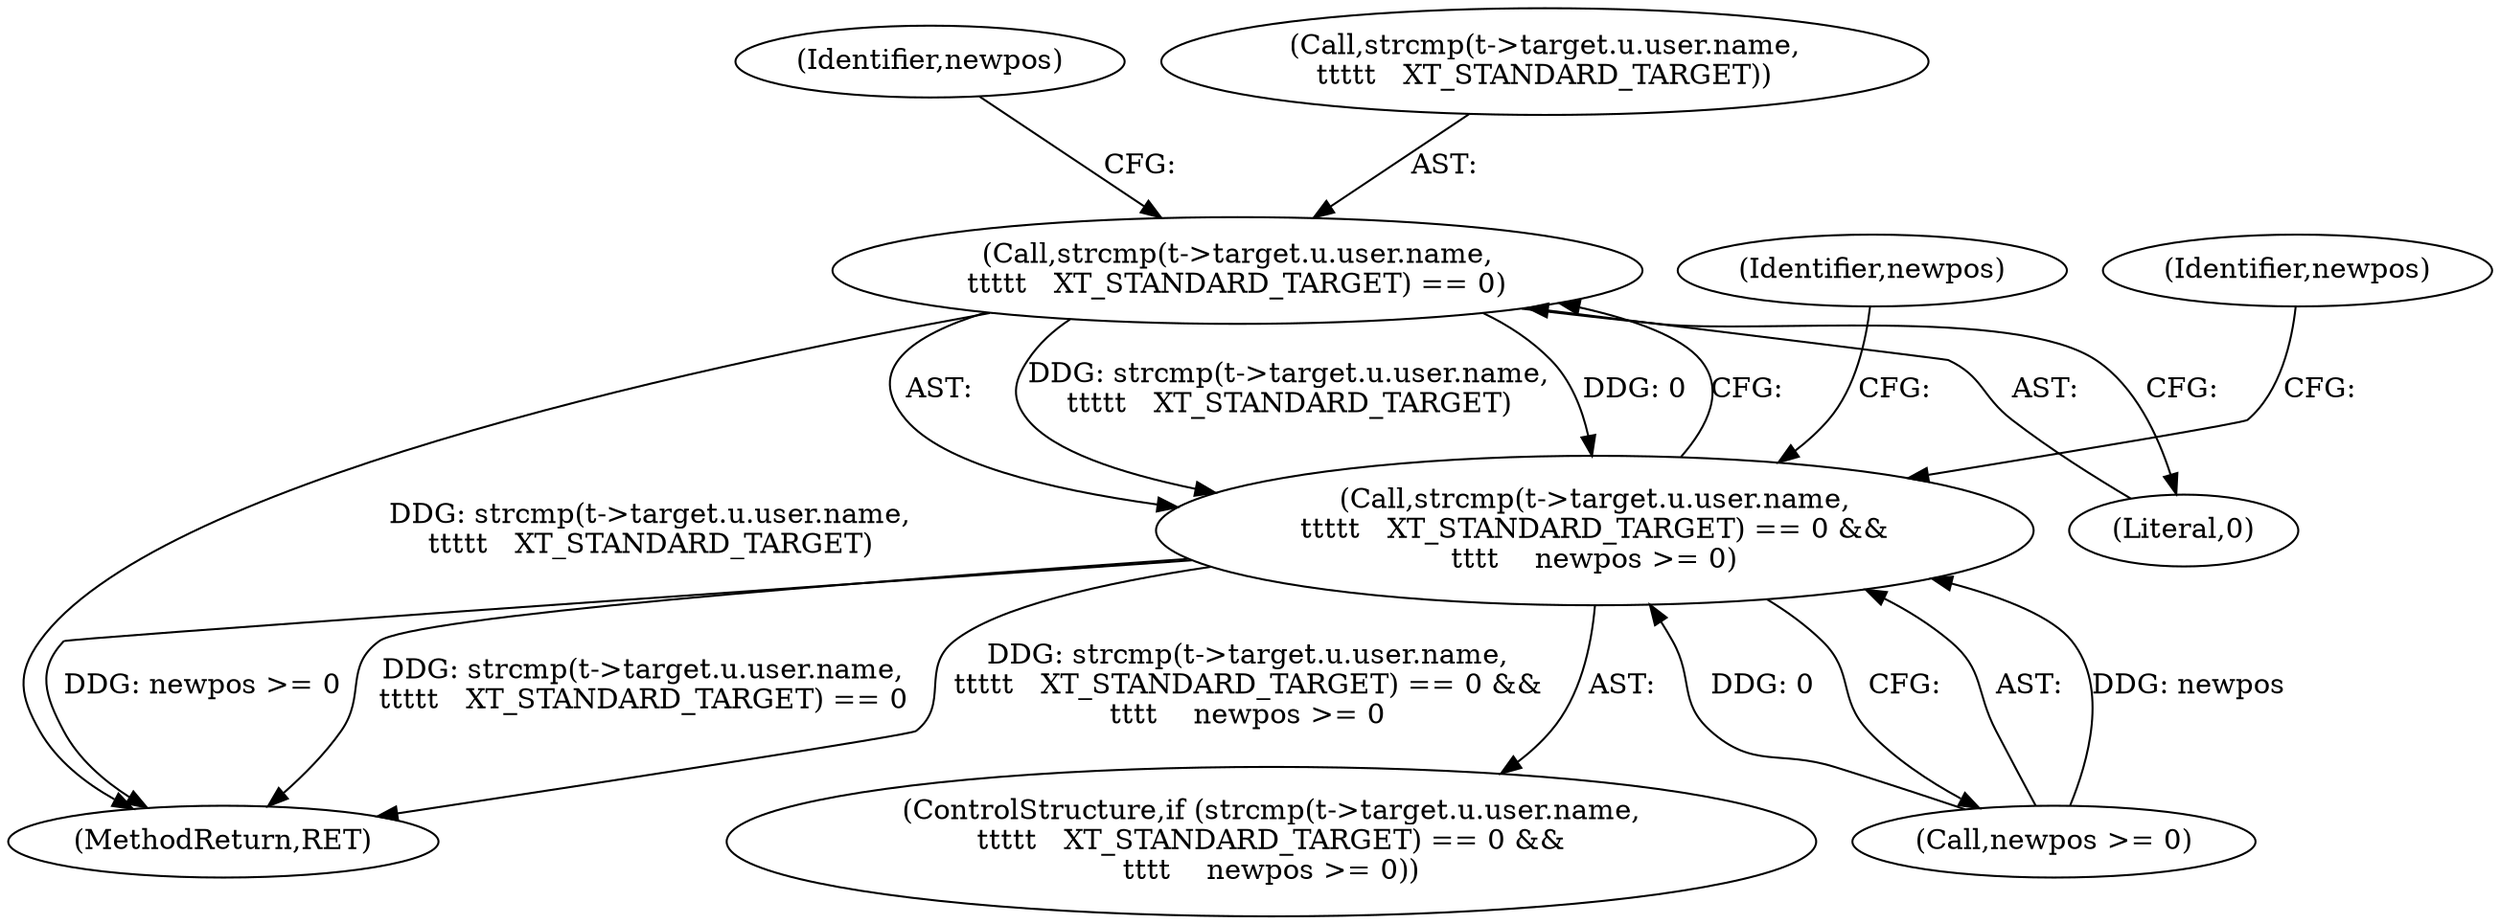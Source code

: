 digraph "0_linux_54d83fc74aa9ec72794373cb47432c5f7fb1a309_6@API" {
"1000354" [label="(Call,strcmp(t->target.u.user.name,\n\t\t\t\t\t   XT_STANDARD_TARGET) == 0)"];
"1000353" [label="(Call,strcmp(t->target.u.user.name,\n\t\t\t\t\t   XT_STANDARD_TARGET) == 0 &&\n\t\t\t\t    newpos >= 0)"];
"1000393" [label="(Identifier,newpos)"];
"1000368" [label="(Identifier,newpos)"];
"1000422" [label="(MethodReturn,RET)"];
"1000353" [label="(Call,strcmp(t->target.u.user.name,\n\t\t\t\t\t   XT_STANDARD_TARGET) == 0 &&\n\t\t\t\t    newpos >= 0)"];
"1000352" [label="(ControlStructure,if (strcmp(t->target.u.user.name,\n\t\t\t\t\t   XT_STANDARD_TARGET) == 0 &&\n\t\t\t\t    newpos >= 0))"];
"1000355" [label="(Call,strcmp(t->target.u.user.name,\n\t\t\t\t\t   XT_STANDARD_TARGET))"];
"1000366" [label="(Literal,0)"];
"1000367" [label="(Call,newpos >= 0)"];
"1000373" [label="(Identifier,newpos)"];
"1000354" [label="(Call,strcmp(t->target.u.user.name,\n\t\t\t\t\t   XT_STANDARD_TARGET) == 0)"];
"1000354" -> "1000353"  [label="AST: "];
"1000354" -> "1000366"  [label="CFG: "];
"1000355" -> "1000354"  [label="AST: "];
"1000366" -> "1000354"  [label="AST: "];
"1000368" -> "1000354"  [label="CFG: "];
"1000353" -> "1000354"  [label="CFG: "];
"1000354" -> "1000422"  [label="DDG: strcmp(t->target.u.user.name,\n\t\t\t\t\t   XT_STANDARD_TARGET)"];
"1000354" -> "1000353"  [label="DDG: strcmp(t->target.u.user.name,\n\t\t\t\t\t   XT_STANDARD_TARGET)"];
"1000354" -> "1000353"  [label="DDG: 0"];
"1000353" -> "1000352"  [label="AST: "];
"1000353" -> "1000367"  [label="CFG: "];
"1000367" -> "1000353"  [label="AST: "];
"1000373" -> "1000353"  [label="CFG: "];
"1000393" -> "1000353"  [label="CFG: "];
"1000353" -> "1000422"  [label="DDG: strcmp(t->target.u.user.name,\n\t\t\t\t\t   XT_STANDARD_TARGET) == 0 &&\n\t\t\t\t    newpos >= 0"];
"1000353" -> "1000422"  [label="DDG: newpos >= 0"];
"1000353" -> "1000422"  [label="DDG: strcmp(t->target.u.user.name,\n\t\t\t\t\t   XT_STANDARD_TARGET) == 0"];
"1000367" -> "1000353"  [label="DDG: newpos"];
"1000367" -> "1000353"  [label="DDG: 0"];
}
